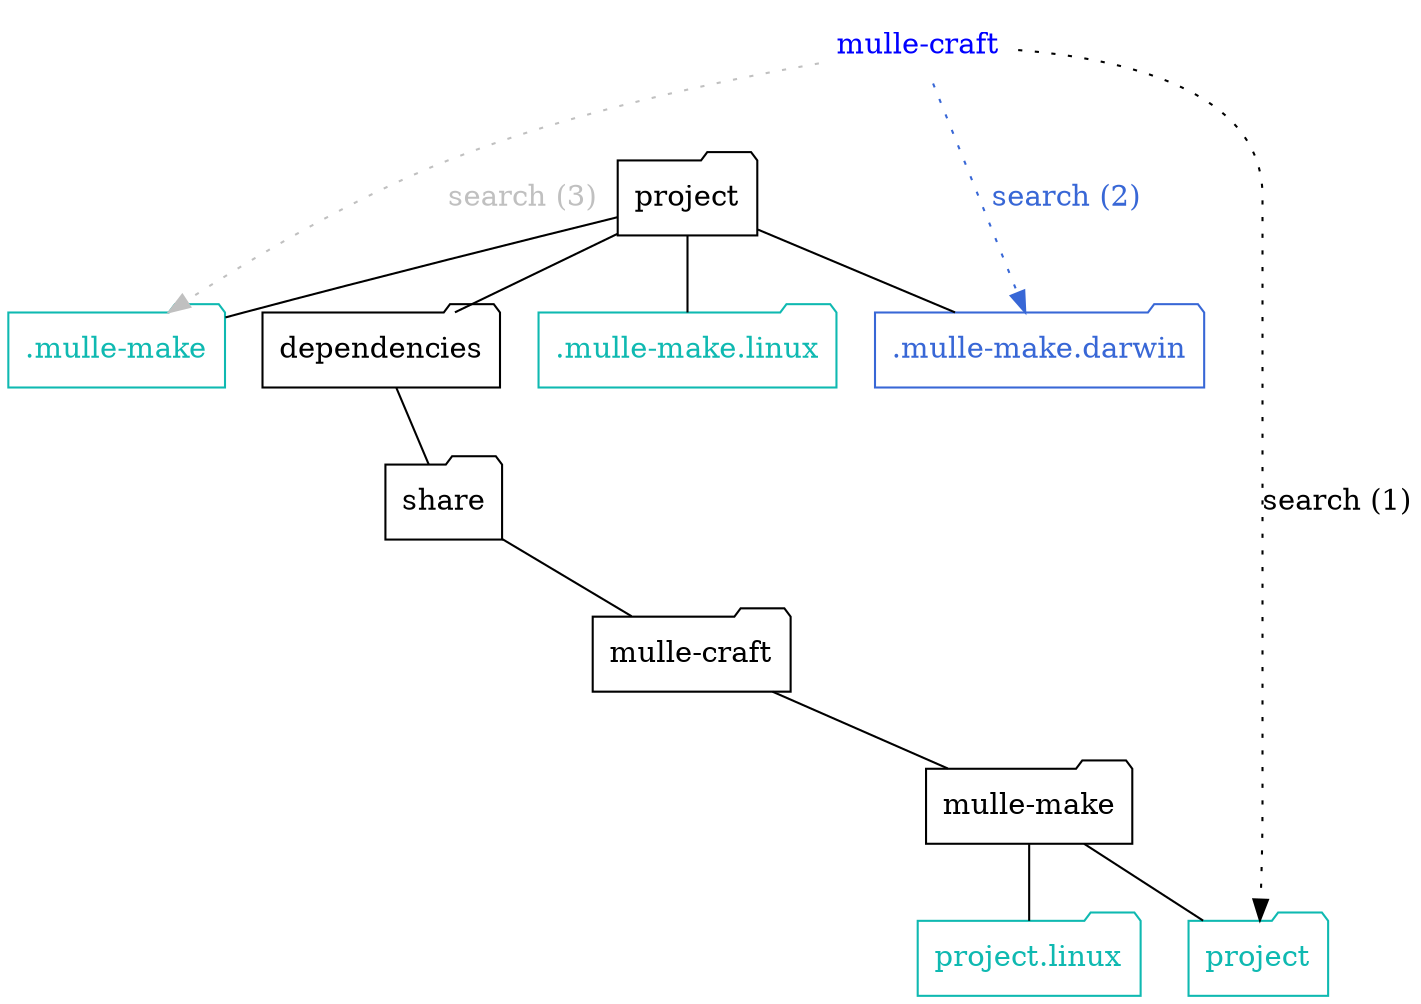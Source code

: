 digraph G {
    graph [rankdir = TD];

    { rank="same" ; "mulle-craft" }

    "mulle-craft"   [ shape="none", fontcolor="blue" ]

    node[ shape=folder, color="black", fontcolor="black"];
    "mulle-craft"  -> project [ style="invis" ]

    node[ shape=folder, color="#0fb9b1", fontcolor="#0fb9b1"];

    ".mulle-make"
    ".mulle-make.linux"
    ".mulle-make.darwin" [ color="#3867d6", fontcolor="#3867d6"]
    "project.info"    [ label="project" ]
    "project.linux"

    node[ shape=folder, color="#7f8c8d", fontcolor="#7f8c8d"];
    edge[ arrowhead="none", color="#7f8c8d"];


    edge[  arrowhead="none", color="black"];
    node[ shape=folder, color="black", fontcolor="black"];

    "project"      -> ".mulle-make"
    "project"      -> ".mulle-make.linux"
    "project"      -> ".mulle-make.darwin"
    "project"      -> "dependencies"
    "dependencies" -> "share"
    "share"        -> "mulle-craft_dir"
    "mulle-craft_dir" -> "mulle-make_dir"
    "mulle-make_dir"  -> "project.info"
    "mulle-make_dir"  -> "project.linux"

    "mulle-make_dir"    [ label="mulle-make"]
    "mulle-craft_dir"   [ label="mulle-craft"]

    edge[ style="dotted", arrowhead=""]

    "mulle-craft" -> "project.info"       [ label="search (1)" ]
    "mulle-craft" -> ".mulle-make.darwin" [ label="search (2)", color="#3867d6", fontcolor="#3867d6"  ]
    "mulle-craft" -> ".mulle-make"        [ label="search (3)", color="gray", fontcolor="gray" ]
}
